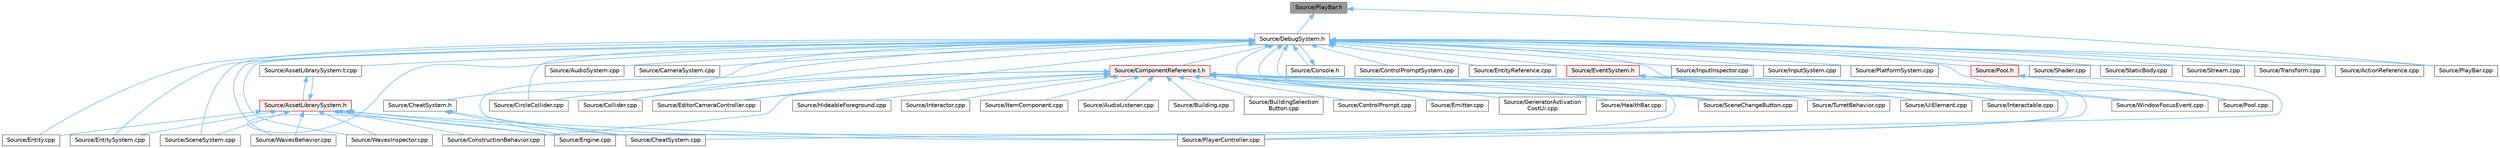digraph "Source/PlayBar.h"
{
 // LATEX_PDF_SIZE
  bgcolor="transparent";
  edge [fontname=Helvetica,fontsize=10,labelfontname=Helvetica,labelfontsize=10];
  node [fontname=Helvetica,fontsize=10,shape=box,height=0.2,width=0.4];
  Node1 [id="Node000001",label="Source/PlayBar.h",height=0.2,width=0.4,color="gray40", fillcolor="grey60", style="filled", fontcolor="black",tooltip="UI Bar that handles playing, pausing, and autosaves of the scene."];
  Node1 -> Node2 [id="edge1_Node000001_Node000002",dir="back",color="steelblue1",style="solid",tooltip=" "];
  Node2 [id="Node000002",label="Source/DebugSystem.h",height=0.2,width=0.4,color="grey40", fillcolor="white", style="filled",URL="$dc/d4f/DebugSystem_8h_source.html",tooltip=" "];
  Node2 -> Node3 [id="edge2_Node000002_Node000003",dir="back",color="steelblue1",style="solid",tooltip=" "];
  Node3 [id="Node000003",label="Source/ActionReference.cpp",height=0.2,width=0.4,color="grey40", fillcolor="white", style="filled",URL="$d8/d2f/ActionReference_8cpp.html",tooltip="a reference to an input Action"];
  Node2 -> Node4 [id="edge3_Node000002_Node000004",dir="back",color="steelblue1",style="solid",tooltip=" "];
  Node4 [id="Node000004",label="Source/AssetLibrarySystem.t.cpp",height=0.2,width=0.4,color="grey40", fillcolor="white", style="filled",URL="$d3/daf/AssetLibrarySystem_8t_8cpp.html",tooltip="AssetLibrarySystem."];
  Node4 -> Node5 [id="edge4_Node000004_Node000005",dir="back",color="steelblue1",style="solid",tooltip=" "];
  Node5 [id="Node000005",label="Source/AssetLibrarySystem.h",height=0.2,width=0.4,color="red", fillcolor="#FFF0F0", style="filled",URL="$db/dc7/AssetLibrarySystem_8h.html",tooltip="Asset System."];
  Node5 -> Node4 [id="edge5_Node000005_Node000004",dir="back",color="steelblue1",style="solid",tooltip=" "];
  Node5 -> Node13 [id="edge6_Node000005_Node000013",dir="back",color="steelblue1",style="solid",tooltip=" "];
  Node13 [id="Node000013",label="Source/CheatSystem.cpp",height=0.2,width=0.4,color="grey40", fillcolor="white", style="filled",URL="$da/d87/CheatSystem_8cpp.html",tooltip="CheatSystem Class definition."];
  Node5 -> Node17 [id="edge7_Node000005_Node000017",dir="back",color="steelblue1",style="solid",tooltip=" "];
  Node17 [id="Node000017",label="Source/ConstructionBehavior.cpp",height=0.2,width=0.4,color="grey40", fillcolor="white", style="filled",URL="$d7/ded/ConstructionBehavior_8cpp.html",tooltip="handles the construction of towers and modification of terrain"];
  Node5 -> Node11 [id="edge8_Node000005_Node000011",dir="back",color="steelblue1",style="solid",tooltip=" "];
  Node11 [id="Node000011",label="Source/Engine.cpp",height=0.2,width=0.4,color="grey40", fillcolor="white", style="filled",URL="$d6/d0c/Engine_8cpp.html",tooltip="Engine class."];
  Node5 -> Node77 [id="edge9_Node000005_Node000077",dir="back",color="steelblue1",style="solid",tooltip=" "];
  Node77 [id="Node000077",label="Source/Entity.cpp",height=0.2,width=0.4,color="grey40", fillcolor="white", style="filled",URL="$df/de9/Entity_8cpp.html",tooltip="Function definitions for the Entity class."];
  Node5 -> Node78 [id="edge10_Node000005_Node000078",dir="back",color="steelblue1",style="solid",tooltip=" "];
  Node78 [id="Node000078",label="Source/EntitySystem.cpp",height=0.2,width=0.4,color="grey40", fillcolor="white", style="filled",URL="$d0/d82/EntitySystem_8cpp.html",tooltip="System that manages the storing and handling of Entities."];
  Node5 -> Node15 [id="edge11_Node000005_Node000015",dir="back",color="steelblue1",style="solid",tooltip=" "];
  Node15 [id="Node000015",label="Source/PlayerController.cpp",height=0.2,width=0.4,color="grey40", fillcolor="white", style="filled",URL="$d3/d7e/PlayerController_8cpp.html",tooltip="PlayerController Behaviour Class."];
  Node5 -> Node103 [id="edge12_Node000005_Node000103",dir="back",color="steelblue1",style="solid",tooltip=" "];
  Node103 [id="Node000103",label="Source/SceneSystem.cpp",height=0.2,width=0.4,color="grey40", fillcolor="white", style="filled",URL="$df/dce/SceneSystem_8cpp.html",tooltip="handles the process of resetting and changing scenes"];
  Node5 -> Node19 [id="edge13_Node000005_Node000019",dir="back",color="steelblue1",style="solid",tooltip=" "];
  Node19 [id="Node000019",label="Source/WavesBehavior.cpp",height=0.2,width=0.4,color="grey40", fillcolor="white", style="filled",URL="$db/d72/WavesBehavior_8cpp.html",tooltip="Definitions for wave and spawning behavior."];
  Node5 -> Node20 [id="edge14_Node000005_Node000020",dir="back",color="steelblue1",style="solid",tooltip=" "];
  Node20 [id="Node000020",label="Source/WavesInspector.cpp",height=0.2,width=0.4,color="grey40", fillcolor="white", style="filled",URL="$d2/d6b/WavesInspector_8cpp.html",tooltip="Definitions for wave and spawning editing in game."];
  Node2 -> Node80 [id="edge15_Node000002_Node000080",dir="back",color="steelblue1",style="solid",tooltip=" "];
  Node80 [id="Node000080",label="Source/AudioSystem.cpp",height=0.2,width=0.4,color="grey40", fillcolor="white", style="filled",URL="$de/d95/AudioSystem_8cpp.html",tooltip="System that implements FMOD and allows the loading and playing of audio."];
  Node2 -> Node106 [id="edge16_Node000002_Node000106",dir="back",color="steelblue1",style="solid",tooltip=" "];
  Node106 [id="Node000106",label="Source/CameraSystem.cpp",height=0.2,width=0.4,color="grey40", fillcolor="white", style="filled",URL="$d7/d51/CameraSystem_8cpp.html",tooltip="System that handles the camera and coordinate systems / spaces."];
  Node2 -> Node107 [id="edge17_Node000002_Node000107",dir="back",color="steelblue1",style="solid",tooltip=" "];
  Node107 [id="Node000107",label="Source/CheatSystem.h",height=0.2,width=0.4,color="grey40", fillcolor="white", style="filled",URL="$d0/dee/CheatSystem_8h.html",tooltip="CheatSystem Class Declaration."];
  Node107 -> Node13 [id="edge18_Node000107_Node000013",dir="back",color="steelblue1",style="solid",tooltip=" "];
  Node107 -> Node11 [id="edge19_Node000107_Node000011",dir="back",color="steelblue1",style="solid",tooltip=" "];
  Node2 -> Node108 [id="edge20_Node000002_Node000108",dir="back",color="steelblue1",style="solid",tooltip=" "];
  Node108 [id="Node000108",label="Source/CircleCollider.cpp",height=0.2,width=0.4,color="grey40", fillcolor="white", style="filled",URL="$db/db5/CircleCollider_8cpp.html",tooltip="Circle-shaped collider."];
  Node2 -> Node81 [id="edge21_Node000002_Node000081",dir="back",color="steelblue1",style="solid",tooltip=" "];
  Node81 [id="Node000081",label="Source/Collider.cpp",height=0.2,width=0.4,color="grey40", fillcolor="white", style="filled",URL="$d5/dab/Collider_8cpp.html",tooltip="Base component for detecting collisions."];
  Node2 -> Node109 [id="edge22_Node000002_Node000109",dir="back",color="steelblue1",style="solid",tooltip=" "];
  Node109 [id="Node000109",label="Source/ComponentReference.t.h",height=0.2,width=0.4,color="red", fillcolor="#FFF0F0", style="filled",URL="$da/d20/ComponentReference_8t_8h.html",tooltip="a reference to a component in the scene"];
  Node109 -> Node110 [id="edge23_Node000109_Node000110",dir="back",color="steelblue1",style="solid",tooltip=" "];
  Node110 [id="Node000110",label="Source/AudioListener.cpp",height=0.2,width=0.4,color="grey40", fillcolor="white", style="filled",URL="$d4/da8/AudioListener_8cpp.html",tooltip="Component that picks up spatial audio."];
  Node109 -> Node111 [id="edge24_Node000109_Node000111",dir="back",color="steelblue1",style="solid",tooltip=" "];
  Node111 [id="Node000111",label="Source/Building.cpp",height=0.2,width=0.4,color="grey40", fillcolor="white", style="filled",URL="$da/d23/Building_8cpp.html",tooltip="Building Component Class."];
  Node109 -> Node35 [id="edge25_Node000109_Node000035",dir="back",color="steelblue1",style="solid",tooltip=" "];
  Node35 [id="Node000035",label="Source/BuildingSelection\lButton.cpp",height=0.2,width=0.4,color="grey40", fillcolor="white", style="filled",URL="$db/d86/BuildingSelectionButton_8cpp.html",tooltip="button that selects which building the ConstructionManager should place"];
  Node109 -> Node108 [id="edge26_Node000109_Node000108",dir="back",color="steelblue1",style="solid",tooltip=" "];
  Node109 -> Node81 [id="edge27_Node000109_Node000081",dir="back",color="steelblue1",style="solid",tooltip=" "];
  Node109 -> Node17 [id="edge28_Node000109_Node000017",dir="back",color="steelblue1",style="solid",tooltip=" "];
  Node109 -> Node51 [id="edge29_Node000109_Node000051",dir="back",color="steelblue1",style="solid",tooltip=" "];
  Node51 [id="Node000051",label="Source/ControlPrompt.cpp",height=0.2,width=0.4,color="grey40", fillcolor="white", style="filled",URL="$d2/d66/ControlPrompt_8cpp.html",tooltip="Displays a control prompt for an ActionReference."];
  Node109 -> Node86 [id="edge30_Node000109_Node000086",dir="back",color="steelblue1",style="solid",tooltip=" "];
  Node86 [id="Node000086",label="Source/EditorCameraController.cpp",height=0.2,width=0.4,color="grey40", fillcolor="white", style="filled",URL="$d4/d1e/EditorCameraController_8cpp.html",tooltip="controls the camera while in the editor"];
  Node109 -> Node112 [id="edge31_Node000109_Node000112",dir="back",color="steelblue1",style="solid",tooltip=" "];
  Node112 [id="Node000112",label="Source/Emitter.cpp",height=0.2,width=0.4,color="grey40", fillcolor="white", style="filled",URL="$da/d4e/Emitter_8cpp.html",tooltip="Controls timing of particle emissions, and their init data."];
  Node109 -> Node26 [id="edge32_Node000109_Node000026",dir="back",color="steelblue1",style="solid",tooltip=" "];
  Node26 [id="Node000026",label="Source/GeneratorActivation\lCostUi.cpp",height=0.2,width=0.4,color="grey40", fillcolor="white", style="filled",URL="$de/df8/GeneratorActivationCostUi_8cpp.html",tooltip="displays the costs of activating generators"];
  Node109 -> Node70 [id="edge33_Node000109_Node000070",dir="back",color="steelblue1",style="solid",tooltip=" "];
  Node70 [id="Node000070",label="Source/HealthBar.cpp",height=0.2,width=0.4,color="grey40", fillcolor="white", style="filled",URL="$d9/d01/HealthBar_8cpp.html",tooltip="health bar UI that displays offset from an Entity with a Health component"];
  Node109 -> Node54 [id="edge34_Node000109_Node000054",dir="back",color="steelblue1",style="solid",tooltip=" "];
  Node54 [id="Node000054",label="Source/HideableForeground.cpp",height=0.2,width=0.4,color="grey40", fillcolor="white", style="filled",URL="$da/da6/HideableForeground_8cpp.html",tooltip="Component that hides an attached Sprite when it overlaps something."];
  Node109 -> Node55 [id="edge35_Node000109_Node000055",dir="back",color="steelblue1",style="solid",tooltip=" "];
  Node55 [id="Node000055",label="Source/Interactable.cpp",height=0.2,width=0.4,color="grey40", fillcolor="white", style="filled",URL="$dc/dab/Interactable_8cpp.html",tooltip="Component which can be interacted with by pressing a button when nearby."];
  Node109 -> Node56 [id="edge36_Node000109_Node000056",dir="back",color="steelblue1",style="solid",tooltip=" "];
  Node56 [id="Node000056",label="Source/Interactor.cpp",height=0.2,width=0.4,color="grey40", fillcolor="white", style="filled",URL="$de/de6/Interactor_8cpp.html",tooltip="Behavior that can interact with nearby Interactable Components."];
  Node109 -> Node30 [id="edge37_Node000109_Node000030",dir="back",color="steelblue1",style="solid",tooltip=" "];
  Node30 [id="Node000030",label="Source/ItemComponent.cpp",height=0.2,width=0.4,color="grey40", fillcolor="white", style="filled",URL="$d2/d5a/ItemComponent_8cpp.html",tooltip="Item in the world that can be picked up."];
  Node109 -> Node15 [id="edge38_Node000109_Node000015",dir="back",color="steelblue1",style="solid",tooltip=" "];
  Node109 -> Node65 [id="edge39_Node000109_Node000065",dir="back",color="steelblue1",style="solid",tooltip=" "];
  Node65 [id="Node000065",label="Source/SceneChangeButton.cpp",height=0.2,width=0.4,color="grey40", fillcolor="white", style="filled",URL="$d0/d70/SceneChangeButton_8cpp.html",tooltip="Component that changes the scene when clicked."];
  Node109 -> Node18 [id="edge40_Node000109_Node000018",dir="back",color="steelblue1",style="solid",tooltip=" "];
  Node18 [id="Node000018",label="Source/TurretBehavior.cpp",height=0.2,width=0.4,color="grey40", fillcolor="white", style="filled",URL="$dc/d0a/TurretBehavior_8cpp.html",tooltip="Behavior Compenent for Basic Turret"];
  Node109 -> Node102 [id="edge41_Node000109_Node000102",dir="back",color="steelblue1",style="solid",tooltip=" "];
  Node102 [id="Node000102",label="Source/UiElement.cpp",height=0.2,width=0.4,color="grey40", fillcolor="white", style="filled",URL="$df/d62/UiElement_8cpp.html",tooltip="Ui element component."];
  Node2 -> Node115 [id="edge42_Node000002_Node000115",dir="back",color="steelblue1",style="solid",tooltip=" "];
  Node115 [id="Node000115",label="Source/Console.h",height=0.2,width=0.4,color="grey40", fillcolor="white", style="filled",URL="$d2/d3f/Console_8h_source.html",tooltip=" "];
  Node115 -> Node2 [id="edge43_Node000115_Node000002",dir="back",color="steelblue1",style="solid",tooltip=" "];
  Node2 -> Node85 [id="edge44_Node000002_Node000085",dir="back",color="steelblue1",style="solid",tooltip=" "];
  Node85 [id="Node000085",label="Source/ControlPromptSystem.cpp",height=0.2,width=0.4,color="grey40", fillcolor="white", style="filled",URL="$dd/d99/ControlPromptSystem_8cpp.html",tooltip="System that displays ControlPrompts from Actions."];
  Node2 -> Node86 [id="edge45_Node000002_Node000086",dir="back",color="steelblue1",style="solid",tooltip=" "];
  Node2 -> Node11 [id="edge46_Node000002_Node000011",dir="back",color="steelblue1",style="solid",tooltip=" "];
  Node2 -> Node77 [id="edge47_Node000002_Node000077",dir="back",color="steelblue1",style="solid",tooltip=" "];
  Node2 -> Node116 [id="edge48_Node000002_Node000116",dir="back",color="steelblue1",style="solid",tooltip=" "];
  Node116 [id="Node000116",label="Source/EntityReference.cpp",height=0.2,width=0.4,color="grey40", fillcolor="white", style="filled",URL="$de/d23/EntityReference_8cpp.html",tooltip="a reference to an Entity in the scene"];
  Node2 -> Node78 [id="edge49_Node000002_Node000078",dir="back",color="steelblue1",style="solid",tooltip=" "];
  Node2 -> Node117 [id="edge50_Node000002_Node000117",dir="back",color="steelblue1",style="solid",tooltip=" "];
  Node117 [id="Node000117",label="Source/EventSystem.h",height=0.2,width=0.4,color="red", fillcolor="#FFF0F0", style="filled",URL="$d8/d3a/EventSystem_8h.html",tooltip="System that handles Events and EventListeners."];
  Node117 -> Node11 [id="edge51_Node000117_Node000011",dir="back",color="steelblue1",style="solid",tooltip=" "];
  Node117 -> Node55 [id="edge52_Node000117_Node000055",dir="back",color="steelblue1",style="solid",tooltip=" "];
  Node117 -> Node15 [id="edge53_Node000117_Node000015",dir="back",color="steelblue1",style="solid",tooltip=" "];
  Node117 -> Node123 [id="edge54_Node000117_Node000123",dir="back",color="steelblue1",style="solid",tooltip=" "];
  Node123 [id="Node000123",label="Source/WindowFocusEvent.cpp",height=0.2,width=0.4,color="grey40", fillcolor="white", style="filled",URL="$dc/d7e/WindowFocusEvent_8cpp.html",tooltip="Broadcasts events when the window gains/loses focus."];
  Node2 -> Node120 [id="edge55_Node000002_Node000120",dir="back",color="steelblue1",style="solid",tooltip=" "];
  Node120 [id="Node000120",label="Source/InputInspector.cpp",height=0.2,width=0.4,color="grey40", fillcolor="white", style="filled",URL="$d9/d70/InputInspector_8cpp.html",tooltip="Input system addition, holds Action and Debug info."];
  Node2 -> Node121 [id="edge56_Node000002_Node000121",dir="back",color="steelblue1",style="solid",tooltip=" "];
  Node121 [id="Node000121",label="Source/InputSystem.cpp",height=0.2,width=0.4,color="grey40", fillcolor="white", style="filled",URL="$da/d9c/InputSystem_8cpp.html",tooltip="Input system, m_Handles key and mouse inputs."];
  Node2 -> Node122 [id="edge57_Node000002_Node000122",dir="back",color="steelblue1",style="solid",tooltip=" "];
  Node122 [id="Node000122",label="Source/PlatformSystem.cpp",height=0.2,width=0.4,color="grey40", fillcolor="white", style="filled",URL="$dd/ded/PlatformSystem_8cpp.html",tooltip="Patform System class: initializes window and graphics (GLFW and GLEW), shuts them down on exit."];
  Node2 -> Node105 [id="edge58_Node000002_Node000105",dir="back",color="steelblue1",style="solid",tooltip=" "];
  Node105 [id="Node000105",label="Source/PlayBar.cpp",height=0.2,width=0.4,color="grey40", fillcolor="white", style="filled",URL="$d4/dd2/PlayBar_8cpp.html",tooltip="UI Bar that handles playing, pausing, and autosaves of the scene."];
  Node2 -> Node15 [id="edge59_Node000002_Node000015",dir="back",color="steelblue1",style="solid",tooltip=" "];
  Node2 -> Node129 [id="edge60_Node000002_Node000129",dir="back",color="steelblue1",style="solid",tooltip=" "];
  Node129 [id="Node000129",label="Source/Pool.cpp",height=0.2,width=0.4,color="grey40", fillcolor="white", style="filled",URL="$d0/d08/Pool_8cpp.html",tooltip=" "];
  Node2 -> Node130 [id="edge61_Node000002_Node000130",dir="back",color="steelblue1",style="solid",tooltip=" "];
  Node130 [id="Node000130",label="Source/Pool.h",height=0.2,width=0.4,color="red", fillcolor="#FFF0F0", style="filled",URL="$db/dd5/Pool_8h.html",tooltip="Used for Pools like Time or Health."];
  Node130 -> Node13 [id="edge62_Node000130_Node000013",dir="back",color="steelblue1",style="solid",tooltip=" "];
  Node130 -> Node129 [id="edge63_Node000130_Node000129",dir="back",color="steelblue1",style="solid",tooltip=" "];
  Node2 -> Node65 [id="edge64_Node000002_Node000065",dir="back",color="steelblue1",style="solid",tooltip=" "];
  Node2 -> Node103 [id="edge65_Node000002_Node000103",dir="back",color="steelblue1",style="solid",tooltip=" "];
  Node2 -> Node133 [id="edge66_Node000002_Node000133",dir="back",color="steelblue1",style="solid",tooltip=" "];
  Node133 [id="Node000133",label="Source/Shader.cpp",height=0.2,width=0.4,color="grey40", fillcolor="white", style="filled",URL="$dd/d84/Shader_8cpp.html",tooltip="Shader class implementation."];
  Node2 -> Node134 [id="edge67_Node000002_Node000134",dir="back",color="steelblue1",style="solid",tooltip=" "];
  Node134 [id="Node000134",label="Source/StaticBody.cpp",height=0.2,width=0.4,color="grey40", fillcolor="white", style="filled",URL="$d3/dfd/StaticBody_8cpp.html",tooltip="pysics body which can be collided with and does not move"];
  Node2 -> Node135 [id="edge68_Node000002_Node000135",dir="back",color="steelblue1",style="solid",tooltip=" "];
  Node135 [id="Node000135",label="Source/Stream.cpp",height=0.2,width=0.4,color="grey40", fillcolor="white", style="filled",URL="$dd/d8c/Stream_8cpp.html",tooltip="JSON File reading/writing."];
  Node2 -> Node136 [id="edge69_Node000002_Node000136",dir="back",color="steelblue1",style="solid",tooltip=" "];
  Node136 [id="Node000136",label="Source/Transform.cpp",height=0.2,width=0.4,color="grey40", fillcolor="white", style="filled",URL="$d0/d59/Transform_8cpp.html",tooltip="Function definitions for the Transform class."];
  Node2 -> Node18 [id="edge70_Node000002_Node000018",dir="back",color="steelblue1",style="solid",tooltip=" "];
  Node2 -> Node102 [id="edge71_Node000002_Node000102",dir="back",color="steelblue1",style="solid",tooltip=" "];
  Node2 -> Node19 [id="edge72_Node000002_Node000019",dir="back",color="steelblue1",style="solid",tooltip=" "];
  Node2 -> Node20 [id="edge73_Node000002_Node000020",dir="back",color="steelblue1",style="solid",tooltip=" "];
  Node2 -> Node123 [id="edge74_Node000002_Node000123",dir="back",color="steelblue1",style="solid",tooltip=" "];
  Node1 -> Node105 [id="edge75_Node000001_Node000105",dir="back",color="steelblue1",style="solid",tooltip=" "];
}
